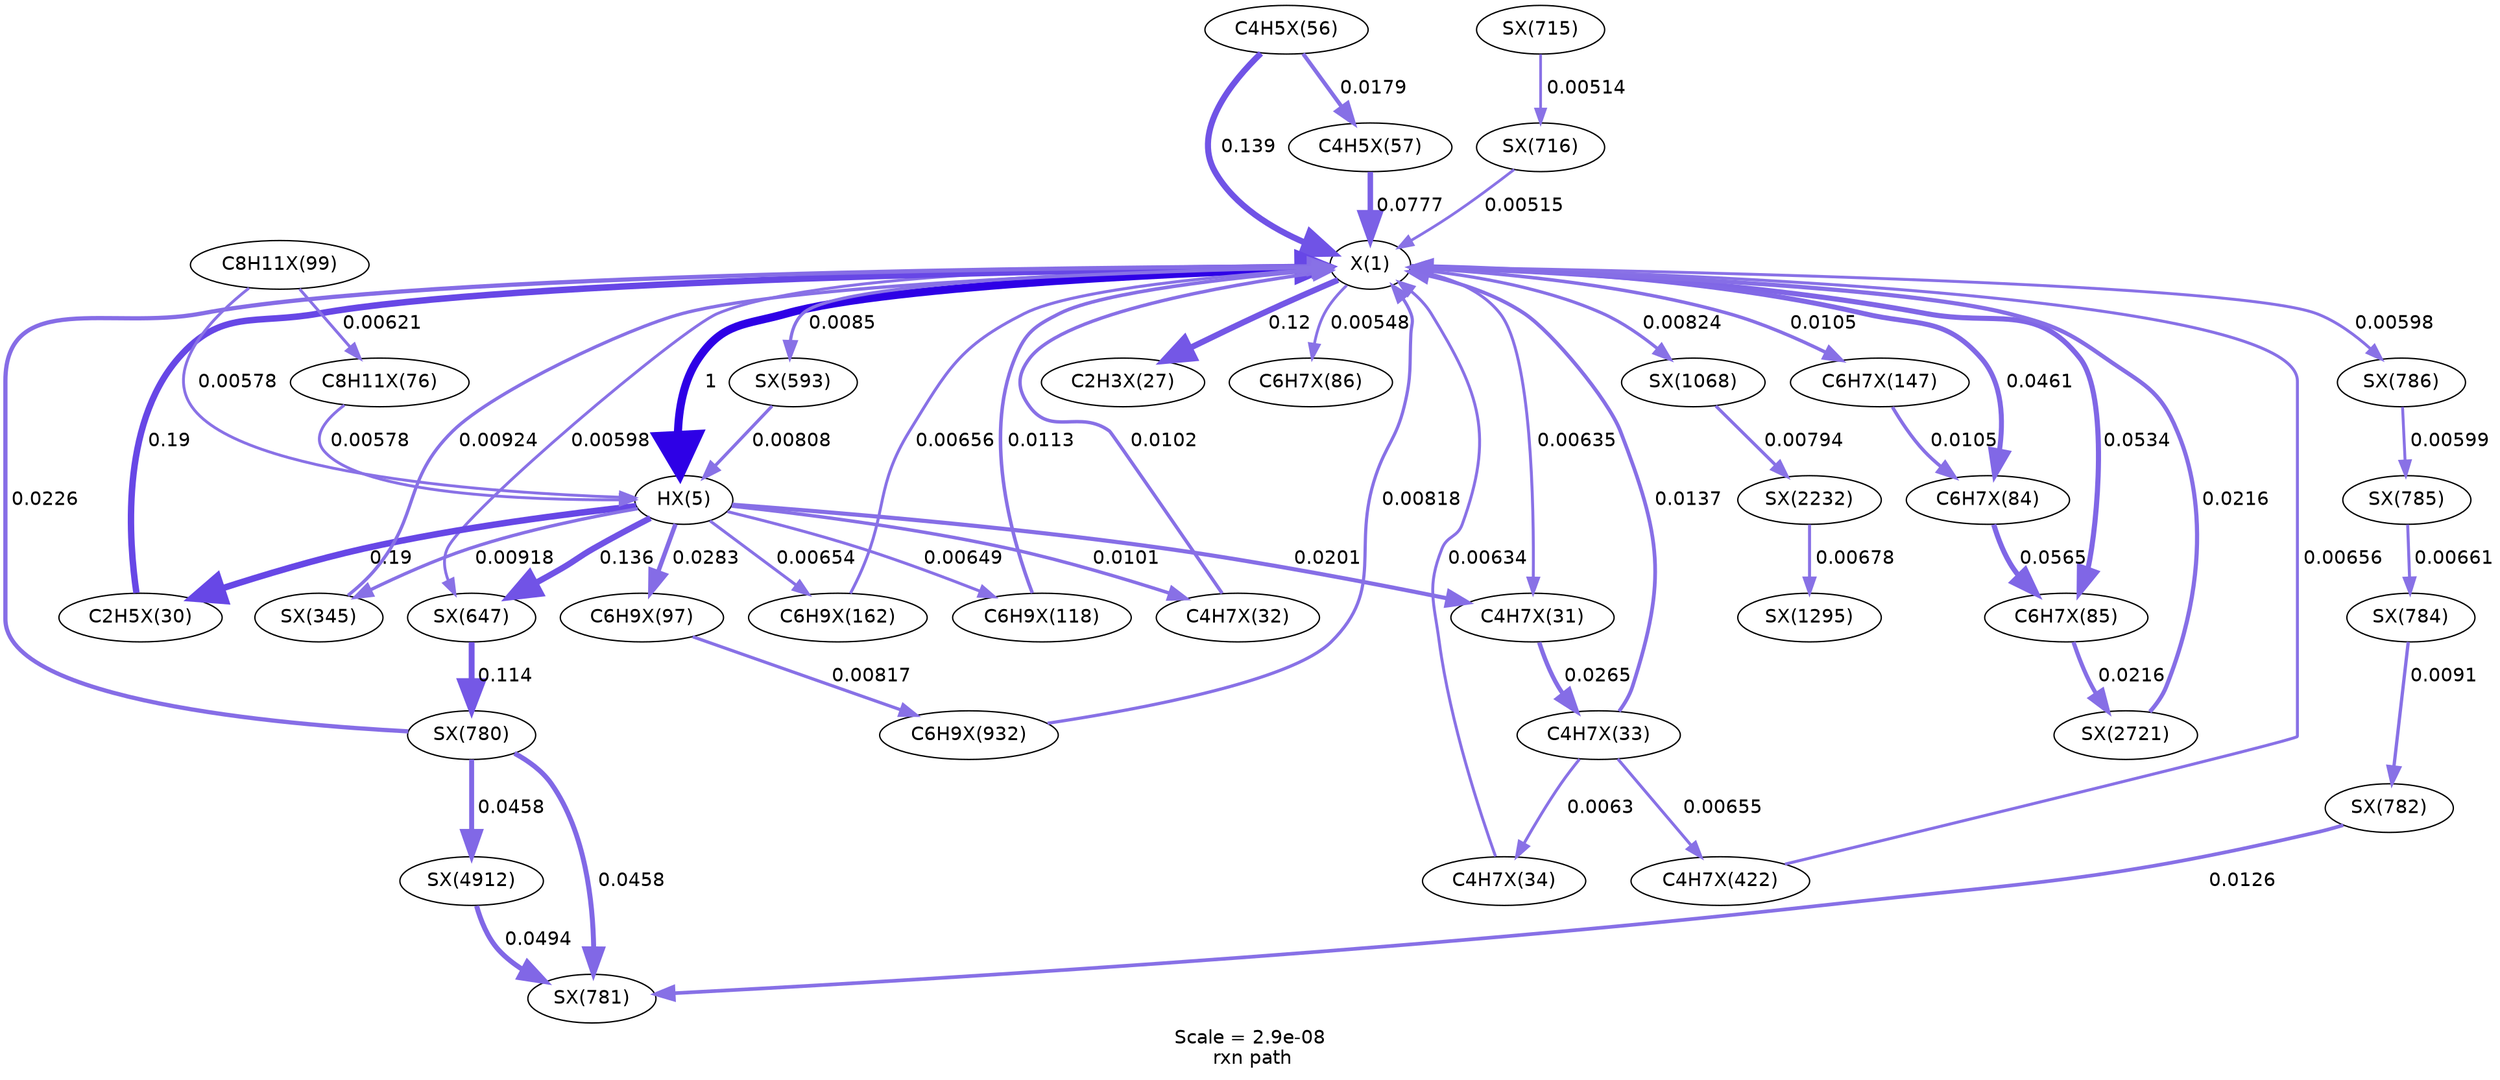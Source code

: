 digraph reaction_paths {
center=1;
s68 -> s69[fontname="Helvetica", style="setlinewidth(6)", arrowsize=3, color="0.7, 1.5, 0.9"
, label=" 1"];
s68 -> s70[fontname="Helvetica", style="setlinewidth(4.4)", arrowsize=2.2, color="0.7, 0.62, 0.9"
, label=" 0.12"];
s86 -> s68[fontname="Helvetica", style="setlinewidth(4.07)", arrowsize=2.04, color="0.7, 0.578, 0.9"
, label=" 0.0777"];
s85 -> s68[fontname="Helvetica", style="setlinewidth(4.51)", arrowsize=2.26, color="0.7, 0.639, 0.9"
, label=" 0.139"];
s73 -> s68[fontname="Helvetica", style="setlinewidth(4.75)", arrowsize=2.37, color="0.7, 0.69, 0.9"
, label=" 0.19"];
s75 -> s68[fontname="Helvetica", style="setlinewidth(2.54)", arrowsize=1.27, color="0.7, 0.51, 0.9"
, label=" 0.0102"];
s68 -> s74[fontname="Helvetica", style="setlinewidth(2.18)", arrowsize=1.09, color="0.7, 0.506, 0.9"
, label=" 0.00635"];
s76 -> s68[fontname="Helvetica", style="setlinewidth(2.76)", arrowsize=1.38, color="0.7, 0.514, 0.9"
, label=" 0.0137"];
s77 -> s68[fontname="Helvetica", style="setlinewidth(2.18)", arrowsize=1.09, color="0.7, 0.506, 0.9"
, label=" 0.00634"];
s68 -> s94[fontname="Helvetica", style="setlinewidth(2.07)", arrowsize=1.03, color="0.7, 0.505, 0.9"
, label=" 0.00548"];
s129 -> s68[fontname="Helvetica", style="setlinewidth(2.37)", arrowsize=1.19, color="0.7, 0.508, 0.9"
, label=" 0.00818"];
s109 -> s68[fontname="Helvetica", style="setlinewidth(2.2)", arrowsize=1.1, color="0.7, 0.507, 0.9"
, label=" 0.00656"];
s121 -> s68[fontname="Helvetica", style="setlinewidth(2.02)", arrowsize=1.01, color="0.7, 0.505, 0.9"
, label=" 0.00515"];
s68 -> s93[fontname="Helvetica", style="setlinewidth(3.79)", arrowsize=1.89, color="0.7, 0.553, 0.9"
, label=" 0.0534"];
s68 -> s92[fontname="Helvetica", style="setlinewidth(3.68)", arrowsize=1.84, color="0.7, 0.546, 0.9"
, label=" 0.0461"];
s68 -> s101[fontname="Helvetica", style="setlinewidth(2.56)", arrowsize=1.28, color="0.7, 0.51, 0.9"
, label=" 0.0105"];
s157 -> s68[fontname="Helvetica", style="setlinewidth(3.1)", arrowsize=1.55, color="0.7, 0.522, 0.9"
, label=" 0.0216"];
s68 -> s114[fontname="Helvetica", style="setlinewidth(2.4)", arrowsize=1.2, color="0.7, 0.509, 0.9"
, label=" 0.0085"];
s68 -> s115[fontname="Helvetica", style="setlinewidth(2.13)", arrowsize=1.07, color="0.7, 0.506, 0.9"
, label=" 0.00598"];
s123 -> s68[fontname="Helvetica", style="setlinewidth(3.14)", arrowsize=1.57, color="0.7, 0.523, 0.9"
, label=" 0.0226"];
s97 -> s68[fontname="Helvetica", style="setlinewidth(2.62)", arrowsize=1.31, color="0.7, 0.511, 0.9"
, label=" 0.0113"];
s102 -> s68[fontname="Helvetica", style="setlinewidth(2.2)", arrowsize=1.1, color="0.7, 0.507, 0.9"
, label=" 0.00656"];
s106 -> s68[fontname="Helvetica", style="setlinewidth(2.46)", arrowsize=1.23, color="0.7, 0.509, 0.9"
, label=" 0.00924"];
s68 -> s128[fontname="Helvetica", style="setlinewidth(2.14)", arrowsize=1.07, color="0.7, 0.506, 0.9"
, label=" 0.00598"];
s68 -> s131[fontname="Helvetica", style="setlinewidth(2.38)", arrowsize=1.19, color="0.7, 0.508, 0.9"
, label=" 0.00824"];
s69 -> s73[fontname="Helvetica", style="setlinewidth(4.75)", arrowsize=2.37, color="0.7, 0.69, 0.9"
, label=" 0.19"];
s69 -> s75[fontname="Helvetica", style="setlinewidth(2.53)", arrowsize=1.27, color="0.7, 0.51, 0.9"
, label=" 0.0101"];
s69 -> s74[fontname="Helvetica", style="setlinewidth(3.05)", arrowsize=1.53, color="0.7, 0.52, 0.9"
, label=" 0.0201"];
s69 -> s95[fontname="Helvetica", style="setlinewidth(3.31)", arrowsize=1.65, color="0.7, 0.528, 0.9"
, label=" 0.0283"];
s114 -> s69[fontname="Helvetica", style="setlinewidth(2.36)", arrowsize=1.18, color="0.7, 0.508, 0.9"
, label=" 0.00808"];
s69 -> s115[fontname="Helvetica", style="setlinewidth(4.49)", arrowsize=2.25, color="0.7, 0.636, 0.9"
, label=" 0.136"];
s69 -> s97[fontname="Helvetica", style="setlinewidth(2.2)", arrowsize=1.1, color="0.7, 0.506, 0.9"
, label=" 0.00649"];
s96 -> s69[fontname="Helvetica", style="setlinewidth(2.11)", arrowsize=1.05, color="0.7, 0.506, 0.9"
, label=" 0.00578"];
s91 -> s69[fontname="Helvetica", style="setlinewidth(2.11)", arrowsize=1.05, color="0.7, 0.506, 0.9"
, label=" 0.00578"];
s69 -> s102[fontname="Helvetica", style="setlinewidth(2.2)", arrowsize=1.1, color="0.7, 0.507, 0.9"
, label=" 0.00654"];
s69 -> s106[fontname="Helvetica", style="setlinewidth(2.46)", arrowsize=1.23, color="0.7, 0.509, 0.9"
, label=" 0.00918"];
s85 -> s86[fontname="Helvetica", style="setlinewidth(2.96)", arrowsize=1.48, color="0.7, 0.518, 0.9"
, label=" 0.0179"];
s74 -> s76[fontname="Helvetica", style="setlinewidth(3.26)", arrowsize=1.63, color="0.7, 0.526, 0.9"
, label=" 0.0265"];
s76 -> s77[fontname="Helvetica", style="setlinewidth(2.17)", arrowsize=1.09, color="0.7, 0.506, 0.9"
, label=" 0.0063"];
s76 -> s109[fontname="Helvetica", style="setlinewidth(2.2)", arrowsize=1.1, color="0.7, 0.507, 0.9"
, label=" 0.00655"];
s95 -> s129[fontname="Helvetica", style="setlinewidth(2.37)", arrowsize=1.19, color="0.7, 0.508, 0.9"
, label=" 0.00817"];
s120 -> s121[fontname="Helvetica", style="setlinewidth(2.02)", arrowsize=1.01, color="0.7, 0.505, 0.9"
, label=" 0.00514"];
s92 -> s93[fontname="Helvetica", style="setlinewidth(3.83)", arrowsize=1.92, color="0.7, 0.556, 0.9"
, label=" 0.0565"];
s93 -> s157[fontname="Helvetica", style="setlinewidth(3.1)", arrowsize=1.55, color="0.7, 0.522, 0.9"
, label=" 0.0216"];
s101 -> s92[fontname="Helvetica", style="setlinewidth(2.56)", arrowsize=1.28, color="0.7, 0.51, 0.9"
, label=" 0.0105"];
s115 -> s123[fontname="Helvetica", style="setlinewidth(4.36)", arrowsize=2.18, color="0.7, 0.614, 0.9"
, label=" 0.114"];
s123 -> s124[fontname="Helvetica", style="setlinewidth(3.67)", arrowsize=1.84, color="0.7, 0.546, 0.9"
, label=" 0.0458"];
s123 -> s161[fontname="Helvetica", style="setlinewidth(3.67)", arrowsize=1.84, color="0.7, 0.546, 0.9"
, label=" 0.0458"];
s96 -> s91[fontname="Helvetica", style="setlinewidth(2.16)", arrowsize=1.08, color="0.7, 0.506, 0.9"
, label=" 0.00621"];
s125 -> s124[fontname="Helvetica", style="setlinewidth(2.7)", arrowsize=1.35, color="0.7, 0.513, 0.9"
, label=" 0.0126"];
s161 -> s124[fontname="Helvetica", style="setlinewidth(3.73)", arrowsize=1.86, color="0.7, 0.549, 0.9"
, label=" 0.0494"];
s126 -> s125[fontname="Helvetica", style="setlinewidth(2.45)", arrowsize=1.23, color="0.7, 0.509, 0.9"
, label=" 0.0091"];
s127 -> s126[fontname="Helvetica", style="setlinewidth(2.21)", arrowsize=1.11, color="0.7, 0.507, 0.9"
, label=" 0.00661"];
s128 -> s127[fontname="Helvetica", style="setlinewidth(2.14)", arrowsize=1.07, color="0.7, 0.506, 0.9"
, label=" 0.00599"];
s147 -> s135[fontname="Helvetica", style="setlinewidth(2.23)", arrowsize=1.11, color="0.7, 0.507, 0.9"
, label=" 0.00678"];
s131 -> s147[fontname="Helvetica", style="setlinewidth(2.35)", arrowsize=1.17, color="0.7, 0.508, 0.9"
, label=" 0.00794"];
s68 [ fontname="Helvetica", label="X(1)"];
s69 [ fontname="Helvetica", label="HX(5)"];
s70 [ fontname="Helvetica", label="C2H3X(27)"];
s73 [ fontname="Helvetica", label="C2H5X(30)"];
s74 [ fontname="Helvetica", label="C4H7X(31)"];
s75 [ fontname="Helvetica", label="C4H7X(32)"];
s76 [ fontname="Helvetica", label="C4H7X(33)"];
s77 [ fontname="Helvetica", label="C4H7X(34)"];
s85 [ fontname="Helvetica", label="C4H5X(56)"];
s86 [ fontname="Helvetica", label="C4H5X(57)"];
s91 [ fontname="Helvetica", label="C8H11X(76)"];
s92 [ fontname="Helvetica", label="C6H7X(84)"];
s93 [ fontname="Helvetica", label="C6H7X(85)"];
s94 [ fontname="Helvetica", label="C6H7X(86)"];
s95 [ fontname="Helvetica", label="C6H9X(97)"];
s96 [ fontname="Helvetica", label="C8H11X(99)"];
s97 [ fontname="Helvetica", label="C6H9X(118)"];
s101 [ fontname="Helvetica", label="C6H7X(147)"];
s102 [ fontname="Helvetica", label="C6H9X(162)"];
s106 [ fontname="Helvetica", label="SX(345)"];
s109 [ fontname="Helvetica", label="C4H7X(422)"];
s114 [ fontname="Helvetica", label="SX(593)"];
s115 [ fontname="Helvetica", label="SX(647)"];
s120 [ fontname="Helvetica", label="SX(715)"];
s121 [ fontname="Helvetica", label="SX(716)"];
s123 [ fontname="Helvetica", label="SX(780)"];
s124 [ fontname="Helvetica", label="SX(781)"];
s125 [ fontname="Helvetica", label="SX(782)"];
s126 [ fontname="Helvetica", label="SX(784)"];
s127 [ fontname="Helvetica", label="SX(785)"];
s128 [ fontname="Helvetica", label="SX(786)"];
s129 [ fontname="Helvetica", label="C6H9X(932)"];
s131 [ fontname="Helvetica", label="SX(1068)"];
s135 [ fontname="Helvetica", label="SX(1295)"];
s147 [ fontname="Helvetica", label="SX(2232)"];
s157 [ fontname="Helvetica", label="SX(2721)"];
s161 [ fontname="Helvetica", label="SX(4912)"];
 label = "Scale = 2.9e-08\l rxn path";
 fontname = "Helvetica";
}
